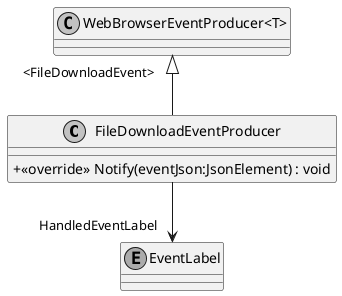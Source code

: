 @startuml
skinparam monochrome true
skinparam ClassAttributeIconSize 0
class FileDownloadEventProducer {
    + <<override>> Notify(eventJson:JsonElement) : void
}
class "WebBrowserEventProducer<T>" {
}
enum "EventLabel"
"WebBrowserEventProducer<T>" "    <FileDownloadEvent>" <|-- FileDownloadEventProducer
FileDownloadEventProducer --> "HandledEventLabel" EventLabel
@enduml
